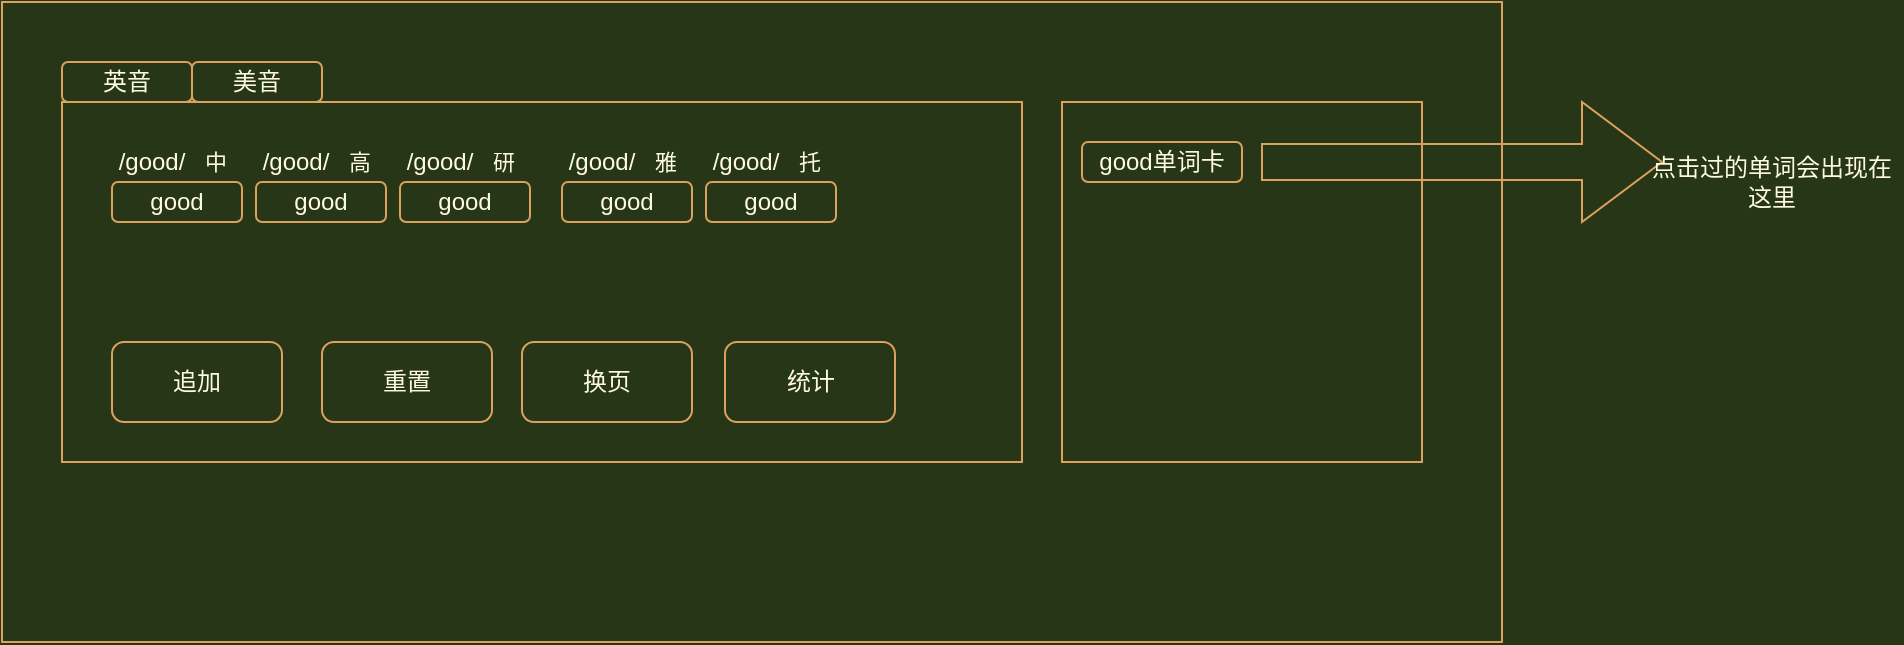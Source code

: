 <mxfile version="14.6.13" type="device"><diagram id="MuAtANmwPA4ovMnGcbKl" name="第 1 页"><mxGraphModel dx="868" dy="510" grid="1" gridSize="10" guides="1" tooltips="1" connect="1" arrows="1" fold="1" page="1" pageScale="1" pageWidth="1500" pageHeight="10000" background="#283618" math="0" shadow="0"><root><mxCell id="0"/><mxCell id="1" parent="0"/><mxCell id="VGDOPlX6mK7X5ddpwyDz-1" value="" style="rounded=0;whiteSpace=wrap;html=1;fillColor=none;strokeColor=#DDA15E;fontColor=#FEFAE0;" vertex="1" parent="1"><mxGeometry x="40" y="190" width="750" height="320" as="geometry"/></mxCell><mxCell id="VGDOPlX6mK7X5ddpwyDz-4" value="" style="rounded=0;whiteSpace=wrap;html=1;sketch=0;fontColor=#FEFAE0;strokeColor=#DDA15E;fillColor=none;" vertex="1" parent="1"><mxGeometry x="70" y="240" width="480" height="180" as="geometry"/></mxCell><mxCell id="VGDOPlX6mK7X5ddpwyDz-5" value="" style="rounded=0;whiteSpace=wrap;html=1;sketch=0;fontColor=#FEFAE0;strokeColor=#DDA15E;fillColor=none;" vertex="1" parent="1"><mxGeometry x="570" y="240" width="180" height="180" as="geometry"/></mxCell><mxCell id="VGDOPlX6mK7X5ddpwyDz-6" value="/good/" style="text;html=1;strokeColor=none;fillColor=none;align=center;verticalAlign=middle;whiteSpace=wrap;rounded=0;sketch=0;fontColor=#FEFAE0;strokeWidth=2;" vertex="1" parent="1"><mxGeometry x="95" y="260" width="40" height="20" as="geometry"/></mxCell><mxCell id="VGDOPlX6mK7X5ddpwyDz-7" value="good" style="rounded=1;whiteSpace=wrap;html=1;sketch=0;fontColor=#FEFAE0;strokeColor=#DDA15E;strokeWidth=1;fillColor=none;" vertex="1" parent="1"><mxGeometry x="95" y="280" width="65" height="20" as="geometry"/></mxCell><mxCell id="VGDOPlX6mK7X5ddpwyDz-8" value="&lt;font style=&quot;font-size: 11px&quot;&gt;中&lt;/font&gt;" style="text;html=1;strokeColor=none;fillColor=none;align=center;verticalAlign=middle;whiteSpace=wrap;rounded=0;sketch=0;fontColor=#FEFAE0;" vertex="1" parent="1"><mxGeometry x="127" y="260" width="40" height="20" as="geometry"/></mxCell><mxCell id="VGDOPlX6mK7X5ddpwyDz-9" value="/good/" style="text;html=1;strokeColor=none;fillColor=none;align=center;verticalAlign=middle;whiteSpace=wrap;rounded=0;sketch=0;fontColor=#FEFAE0;strokeWidth=2;" vertex="1" parent="1"><mxGeometry x="167" y="260" width="40" height="20" as="geometry"/></mxCell><mxCell id="VGDOPlX6mK7X5ddpwyDz-10" value="good" style="rounded=1;whiteSpace=wrap;html=1;sketch=0;fontColor=#FEFAE0;strokeColor=#DDA15E;strokeWidth=1;fillColor=none;" vertex="1" parent="1"><mxGeometry x="167" y="280" width="65" height="20" as="geometry"/></mxCell><mxCell id="VGDOPlX6mK7X5ddpwyDz-11" value="&lt;font style=&quot;font-size: 11px&quot;&gt;高&lt;/font&gt;" style="text;html=1;strokeColor=none;fillColor=none;align=center;verticalAlign=middle;whiteSpace=wrap;rounded=0;sketch=0;fontColor=#FEFAE0;" vertex="1" parent="1"><mxGeometry x="199" y="260" width="40" height="20" as="geometry"/></mxCell><mxCell id="VGDOPlX6mK7X5ddpwyDz-12" value="/good/" style="text;html=1;strokeColor=none;fillColor=none;align=center;verticalAlign=middle;whiteSpace=wrap;rounded=0;sketch=0;fontColor=#FEFAE0;strokeWidth=2;" vertex="1" parent="1"><mxGeometry x="320" y="260" width="40" height="20" as="geometry"/></mxCell><mxCell id="VGDOPlX6mK7X5ddpwyDz-13" value="good" style="rounded=1;whiteSpace=wrap;html=1;sketch=0;fontColor=#FEFAE0;strokeColor=#DDA15E;strokeWidth=1;fillColor=none;" vertex="1" parent="1"><mxGeometry x="320" y="280" width="65" height="20" as="geometry"/></mxCell><mxCell id="VGDOPlX6mK7X5ddpwyDz-14" value="&lt;font style=&quot;font-size: 11px&quot;&gt;雅&lt;/font&gt;" style="text;html=1;strokeColor=none;fillColor=none;align=center;verticalAlign=middle;whiteSpace=wrap;rounded=0;sketch=0;fontColor=#FEFAE0;" vertex="1" parent="1"><mxGeometry x="352" y="260" width="40" height="20" as="geometry"/></mxCell><mxCell id="VGDOPlX6mK7X5ddpwyDz-15" value="/good/" style="text;html=1;strokeColor=none;fillColor=none;align=center;verticalAlign=middle;whiteSpace=wrap;rounded=0;sketch=0;fontColor=#FEFAE0;strokeWidth=2;" vertex="1" parent="1"><mxGeometry x="392" y="260" width="40" height="20" as="geometry"/></mxCell><mxCell id="VGDOPlX6mK7X5ddpwyDz-16" value="good" style="rounded=1;whiteSpace=wrap;html=1;sketch=0;fontColor=#FEFAE0;strokeColor=#DDA15E;strokeWidth=1;fillColor=none;" vertex="1" parent="1"><mxGeometry x="392" y="280" width="65" height="20" as="geometry"/></mxCell><mxCell id="VGDOPlX6mK7X5ddpwyDz-17" value="&lt;span style=&quot;font-size: 11px&quot;&gt;托&lt;/span&gt;" style="text;html=1;strokeColor=none;fillColor=none;align=center;verticalAlign=middle;whiteSpace=wrap;rounded=0;sketch=0;fontColor=#FEFAE0;" vertex="1" parent="1"><mxGeometry x="424" y="260" width="40" height="20" as="geometry"/></mxCell><mxCell id="VGDOPlX6mK7X5ddpwyDz-18" value="/good/" style="text;html=1;strokeColor=none;fillColor=none;align=center;verticalAlign=middle;whiteSpace=wrap;rounded=0;sketch=0;fontColor=#FEFAE0;strokeWidth=2;" vertex="1" parent="1"><mxGeometry x="239" y="260" width="40" height="20" as="geometry"/></mxCell><mxCell id="VGDOPlX6mK7X5ddpwyDz-19" value="good" style="rounded=1;whiteSpace=wrap;html=1;sketch=0;fontColor=#FEFAE0;strokeColor=#DDA15E;strokeWidth=1;fillColor=none;" vertex="1" parent="1"><mxGeometry x="239" y="280" width="65" height="20" as="geometry"/></mxCell><mxCell id="VGDOPlX6mK7X5ddpwyDz-20" value="&lt;font style=&quot;font-size: 11px&quot;&gt;研&lt;/font&gt;" style="text;html=1;strokeColor=none;fillColor=none;align=center;verticalAlign=middle;whiteSpace=wrap;rounded=0;sketch=0;fontColor=#FEFAE0;" vertex="1" parent="1"><mxGeometry x="271" y="260" width="40" height="20" as="geometry"/></mxCell><mxCell id="VGDOPlX6mK7X5ddpwyDz-21" value="good单词卡" style="rounded=1;whiteSpace=wrap;html=1;sketch=0;fontColor=#FEFAE0;strokeColor=#DDA15E;strokeWidth=1;fillColor=none;" vertex="1" parent="1"><mxGeometry x="580" y="260" width="80" height="20" as="geometry"/></mxCell><mxCell id="VGDOPlX6mK7X5ddpwyDz-24" value="" style="shape=singleArrow;whiteSpace=wrap;html=1;rounded=0;sketch=0;fontColor=#FEFAE0;strokeColor=#DDA15E;strokeWidth=1;fillColor=none;" vertex="1" parent="1"><mxGeometry x="670" y="240" width="200" height="60" as="geometry"/></mxCell><mxCell id="VGDOPlX6mK7X5ddpwyDz-25" value="点击过的单词会出现在这里" style="text;html=1;strokeColor=none;fillColor=none;align=center;verticalAlign=middle;whiteSpace=wrap;rounded=0;sketch=0;fontColor=#FEFAE0;" vertex="1" parent="1"><mxGeometry x="860" y="270" width="130" height="20" as="geometry"/></mxCell><mxCell id="VGDOPlX6mK7X5ddpwyDz-26" value="追加" style="rounded=1;whiteSpace=wrap;html=1;sketch=0;fontColor=#FEFAE0;strokeColor=#DDA15E;strokeWidth=1;fillColor=none;" vertex="1" parent="1"><mxGeometry x="95" y="360" width="85" height="40" as="geometry"/></mxCell><mxCell id="VGDOPlX6mK7X5ddpwyDz-27" value="换页" style="rounded=1;whiteSpace=wrap;html=1;sketch=0;fontColor=#FEFAE0;strokeColor=#DDA15E;strokeWidth=1;fillColor=none;" vertex="1" parent="1"><mxGeometry x="300" y="360" width="85" height="40" as="geometry"/></mxCell><mxCell id="VGDOPlX6mK7X5ddpwyDz-28" value="重置" style="rounded=1;whiteSpace=wrap;html=1;sketch=0;fontColor=#FEFAE0;strokeColor=#DDA15E;strokeWidth=1;fillColor=none;" vertex="1" parent="1"><mxGeometry x="200" y="360" width="85" height="40" as="geometry"/></mxCell><mxCell id="VGDOPlX6mK7X5ddpwyDz-30" value="英音" style="rounded=1;whiteSpace=wrap;html=1;sketch=0;fontColor=#FEFAE0;strokeColor=#DDA15E;strokeWidth=1;fillColor=none;" vertex="1" parent="1"><mxGeometry x="70" y="220" width="65" height="20" as="geometry"/></mxCell><mxCell id="VGDOPlX6mK7X5ddpwyDz-31" value="美音" style="rounded=1;whiteSpace=wrap;html=1;sketch=0;fontColor=#FEFAE0;strokeColor=#DDA15E;strokeWidth=1;fillColor=none;" vertex="1" parent="1"><mxGeometry x="135" y="220" width="65" height="20" as="geometry"/></mxCell><mxCell id="VGDOPlX6mK7X5ddpwyDz-32" value="统计" style="rounded=1;whiteSpace=wrap;html=1;sketch=0;fontColor=#FEFAE0;strokeColor=#DDA15E;strokeWidth=1;fillColor=none;" vertex="1" parent="1"><mxGeometry x="401.5" y="360" width="85" height="40" as="geometry"/></mxCell></root></mxGraphModel></diagram></mxfile>